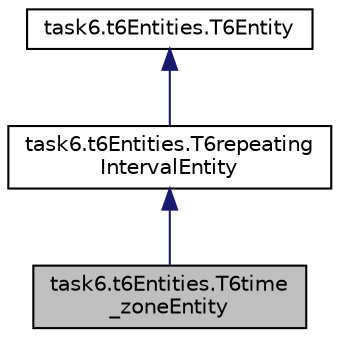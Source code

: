 digraph "task6.t6Entities.T6time_zoneEntity"
{
  edge [fontname="Helvetica",fontsize="10",labelfontname="Helvetica",labelfontsize="10"];
  node [fontname="Helvetica",fontsize="10",shape=record];
  Node0 [label="task6.t6Entities.T6time\l_zoneEntity",height=0.2,width=0.4,color="black", fillcolor="grey75", style="filled", fontcolor="black"];
  Node1 -> Node0 [dir="back",color="midnightblue",fontsize="10",style="solid",fontname="Helvetica"];
  Node1 [label="task6.t6Entities.T6repeating\lIntervalEntity",height=0.2,width=0.4,color="black", fillcolor="white", style="filled",URL="$classtask6_1_1t6_entities_1_1_t6repeating_interval_entity.html"];
  Node2 -> Node1 [dir="back",color="midnightblue",fontsize="10",style="solid",fontname="Helvetica"];
  Node2 [label="task6.t6Entities.T6Entity",height=0.2,width=0.4,color="black", fillcolor="white", style="filled",URL="$classtask6_1_1t6_entities_1_1_t6_entity.html",tooltip="Class definitions for all TimeNorm entities - Intervals, Periods, Repeating-Intervals, and Operators. "];
}
